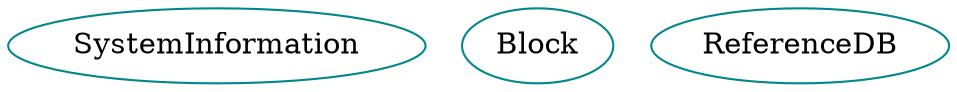 digraph sysinfo{
SystemInformation	[shape=oval, color=turquoise4, label="SystemInformation"];
Block	[shape=oval, color=turquoise4, label="Block"];
ReferenceDB	[shape=oval, color=turquoise4, label="ReferenceDB"];
}
